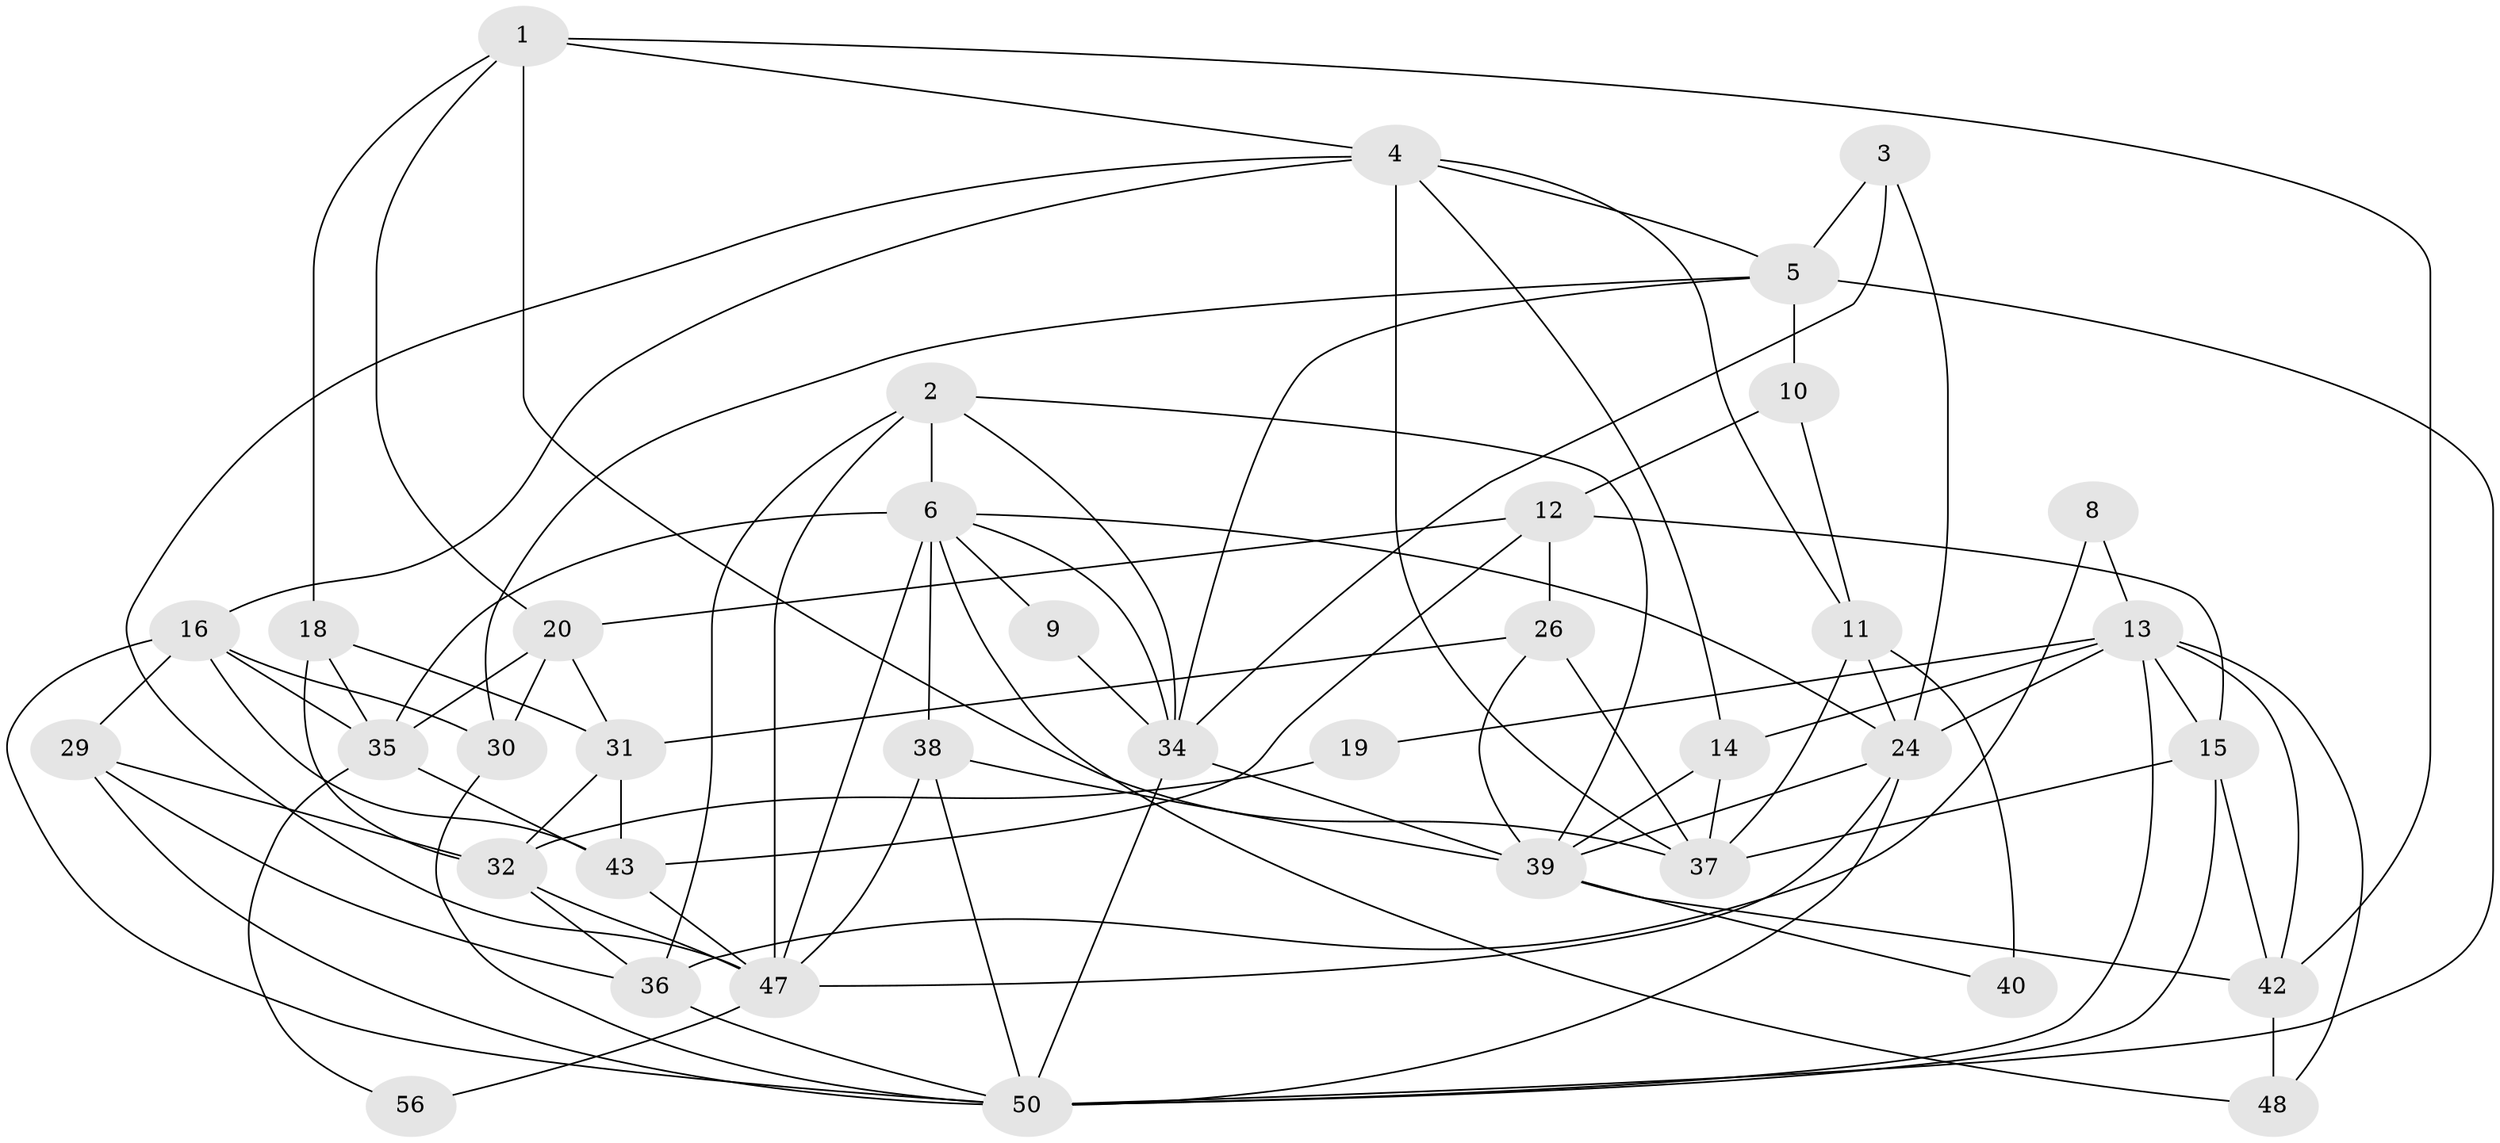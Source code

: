 // original degree distribution, {5: 0.20967741935483872, 4: 0.22580645161290322, 3: 0.25806451612903225, 7: 0.04838709677419355, 6: 0.08064516129032258, 2: 0.16129032258064516, 8: 0.016129032258064516}
// Generated by graph-tools (version 1.1) at 2025/11/02/27/25 16:11:17]
// undirected, 37 vertices, 93 edges
graph export_dot {
graph [start="1"]
  node [color=gray90,style=filled];
  1 [super="+23"];
  2 [super="+7"];
  3;
  4;
  5 [super="+59"];
  6 [super="+25"];
  8;
  9;
  10;
  11 [super="+27"];
  12 [super="+44"];
  13 [super="+17"];
  14 [super="+53"];
  15;
  16 [super="+22"];
  18 [super="+33"];
  19;
  20 [super="+21"];
  24 [super="+54"];
  26 [super="+28"];
  29;
  30;
  31 [super="+45"];
  32 [super="+60"];
  34 [super="+52"];
  35 [super="+57"];
  36 [super="+49"];
  37 [super="+46"];
  38 [super="+41"];
  39 [super="+51"];
  40;
  42 [super="+58"];
  43 [super="+61"];
  47 [super="+55"];
  48;
  50 [super="+62"];
  56;
  1 -- 42;
  1 -- 4;
  1 -- 37;
  1 -- 20;
  1 -- 18;
  2 -- 34;
  2 -- 6 [weight=2];
  2 -- 39;
  2 -- 47;
  2 -- 36;
  3 -- 24;
  3 -- 34;
  3 -- 5;
  4 -- 5;
  4 -- 11;
  4 -- 14;
  4 -- 47;
  4 -- 16;
  4 -- 37;
  5 -- 30;
  5 -- 34;
  5 -- 50;
  5 -- 10;
  6 -- 24;
  6 -- 35 [weight=2];
  6 -- 48;
  6 -- 34;
  6 -- 9;
  6 -- 47;
  6 -- 38;
  8 -- 13;
  8 -- 36;
  9 -- 34;
  10 -- 12;
  10 -- 11;
  11 -- 40;
  11 -- 37;
  11 -- 24;
  12 -- 20;
  12 -- 43;
  12 -- 15;
  12 -- 26;
  13 -- 19;
  13 -- 50;
  13 -- 42;
  13 -- 48;
  13 -- 24 [weight=2];
  13 -- 14;
  13 -- 15;
  14 -- 37 [weight=2];
  14 -- 39;
  15 -- 50;
  15 -- 42;
  15 -- 37;
  16 -- 43;
  16 -- 35;
  16 -- 29;
  16 -- 50;
  16 -- 30;
  18 -- 32;
  18 -- 35;
  18 -- 31;
  19 -- 32;
  20 -- 30;
  20 -- 31 [weight=2];
  20 -- 35;
  24 -- 50;
  24 -- 39;
  24 -- 47;
  26 -- 39;
  26 -- 37;
  26 -- 31;
  29 -- 36;
  29 -- 50;
  29 -- 32;
  30 -- 50;
  31 -- 32;
  31 -- 43;
  32 -- 36;
  32 -- 47;
  34 -- 50;
  34 -- 39;
  35 -- 43;
  35 -- 56;
  36 -- 50;
  38 -- 47;
  38 -- 39;
  38 -- 50;
  39 -- 40;
  39 -- 42;
  42 -- 48;
  43 -- 47;
  47 -- 56;
}
